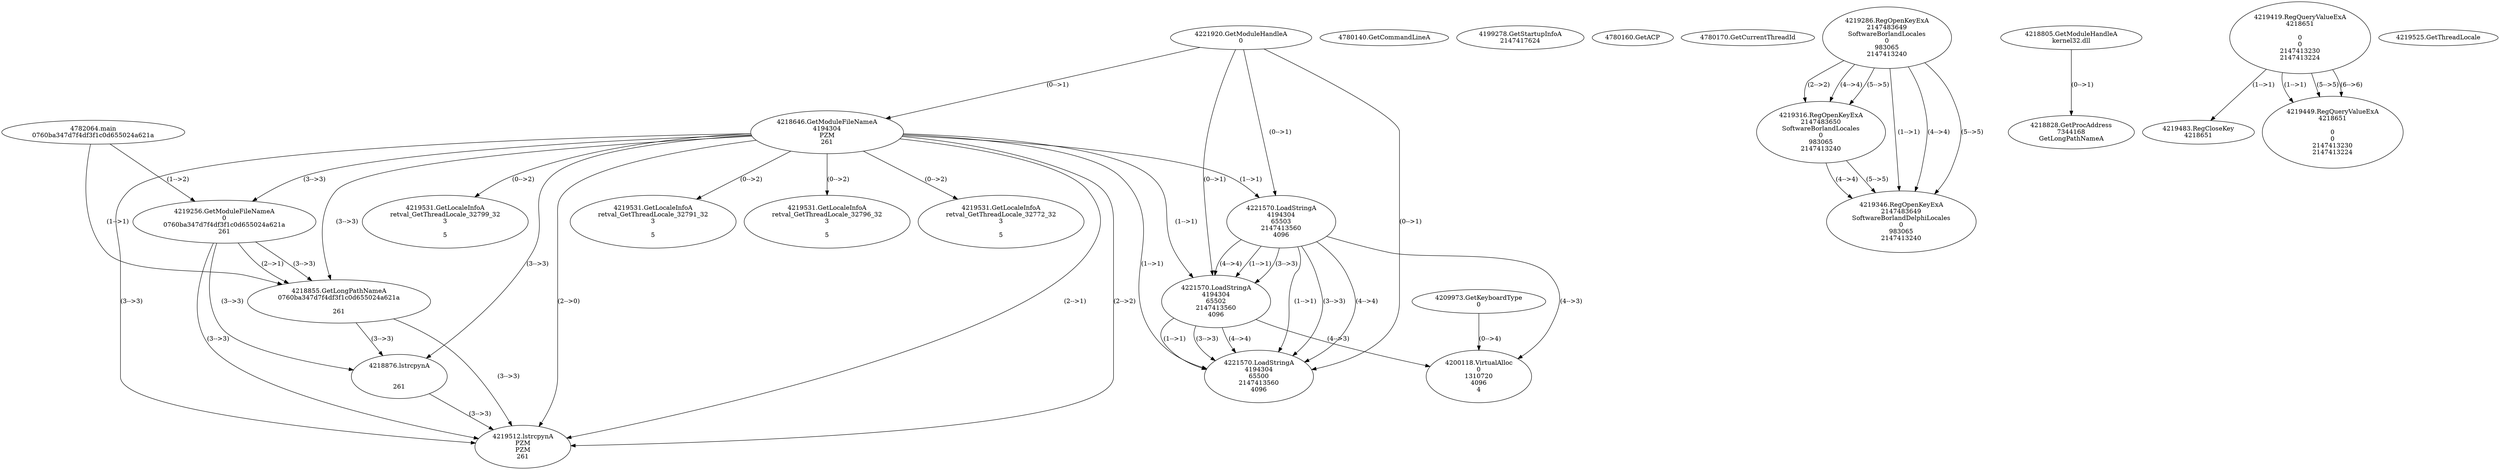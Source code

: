 // Global SCDG with merge call
digraph {
	0 [label="4782064.main
0760ba347d7f4df3f1c0d655024a621a"]
	1 [label="4221920.GetModuleHandleA
0"]
	2 [label="4209973.GetKeyboardType
0"]
	3 [label="4780140.GetCommandLineA
"]
	4 [label="4199278.GetStartupInfoA
2147417624"]
	5 [label="4780160.GetACP
"]
	6 [label="4780170.GetCurrentThreadId
"]
	7 [label="4218646.GetModuleFileNameA
4194304
PZM
261"]
	1 -> 7 [label="(0-->1)"]
	8 [label="4219256.GetModuleFileNameA
0
0760ba347d7f4df3f1c0d655024a621a
261"]
	0 -> 8 [label="(1-->2)"]
	7 -> 8 [label="(3-->3)"]
	9 [label="4219286.RegOpenKeyExA
2147483649
Software\Borland\Locales
0
983065
2147413240"]
	10 [label="4219316.RegOpenKeyExA
2147483650
Software\Borland\Locales
0
983065
2147413240"]
	9 -> 10 [label="(2-->2)"]
	9 -> 10 [label="(4-->4)"]
	9 -> 10 [label="(5-->5)"]
	11 [label="4219346.RegOpenKeyExA
2147483649
Software\Borland\Delphi\Locales
0
983065
2147413240"]
	9 -> 11 [label="(1-->1)"]
	9 -> 11 [label="(4-->4)"]
	10 -> 11 [label="(4-->4)"]
	9 -> 11 [label="(5-->5)"]
	10 -> 11 [label="(5-->5)"]
	12 [label="4218805.GetModuleHandleA
kernel32.dll"]
	13 [label="4218828.GetProcAddress
7344168
GetLongPathNameA"]
	12 -> 13 [label="(0-->1)"]
	14 [label="4218855.GetLongPathNameA
0760ba347d7f4df3f1c0d655024a621a

261"]
	0 -> 14 [label="(1-->1)"]
	8 -> 14 [label="(2-->1)"]
	7 -> 14 [label="(3-->3)"]
	8 -> 14 [label="(3-->3)"]
	15 [label="4218876.lstrcpynA


261"]
	7 -> 15 [label="(3-->3)"]
	8 -> 15 [label="(3-->3)"]
	14 -> 15 [label="(3-->3)"]
	16 [label="4219419.RegQueryValueExA
4218651

0
0
2147413230
2147413224"]
	17 [label="4219483.RegCloseKey
4218651"]
	16 -> 17 [label="(1-->1)"]
	18 [label="4219512.lstrcpynA
PZM
PZM
261"]
	7 -> 18 [label="(2-->1)"]
	7 -> 18 [label="(2-->2)"]
	7 -> 18 [label="(3-->3)"]
	8 -> 18 [label="(3-->3)"]
	14 -> 18 [label="(3-->3)"]
	15 -> 18 [label="(3-->3)"]
	7 -> 18 [label="(2-->0)"]
	19 [label="4219525.GetThreadLocale
"]
	20 [label="4219531.GetLocaleInfoA
retval_GetThreadLocale_32799_32
3

5"]
	7 -> 20 [label="(0-->2)"]
	21 [label="4221570.LoadStringA
4194304
65503
2147413560
4096"]
	1 -> 21 [label="(0-->1)"]
	7 -> 21 [label="(1-->1)"]
	22 [label="4221570.LoadStringA
4194304
65502
2147413560
4096"]
	1 -> 22 [label="(0-->1)"]
	7 -> 22 [label="(1-->1)"]
	21 -> 22 [label="(1-->1)"]
	21 -> 22 [label="(3-->3)"]
	21 -> 22 [label="(4-->4)"]
	23 [label="4200118.VirtualAlloc
0
1310720
4096
4"]
	21 -> 23 [label="(4-->3)"]
	22 -> 23 [label="(4-->3)"]
	2 -> 23 [label="(0-->4)"]
	24 [label="4219531.GetLocaleInfoA
retval_GetThreadLocale_32791_32
3

5"]
	7 -> 24 [label="(0-->2)"]
	25 [label="4219449.RegQueryValueExA
4218651

0
0
2147413230
2147413224"]
	16 -> 25 [label="(1-->1)"]
	16 -> 25 [label="(5-->5)"]
	16 -> 25 [label="(6-->6)"]
	26 [label="4219531.GetLocaleInfoA
retval_GetThreadLocale_32796_32
3

5"]
	7 -> 26 [label="(0-->2)"]
	27 [label="4219531.GetLocaleInfoA
retval_GetThreadLocale_32772_32
3

5"]
	7 -> 27 [label="(0-->2)"]
	28 [label="4221570.LoadStringA
4194304
65500
2147413560
4096"]
	1 -> 28 [label="(0-->1)"]
	7 -> 28 [label="(1-->1)"]
	21 -> 28 [label="(1-->1)"]
	22 -> 28 [label="(1-->1)"]
	21 -> 28 [label="(3-->3)"]
	22 -> 28 [label="(3-->3)"]
	21 -> 28 [label="(4-->4)"]
	22 -> 28 [label="(4-->4)"]
}
